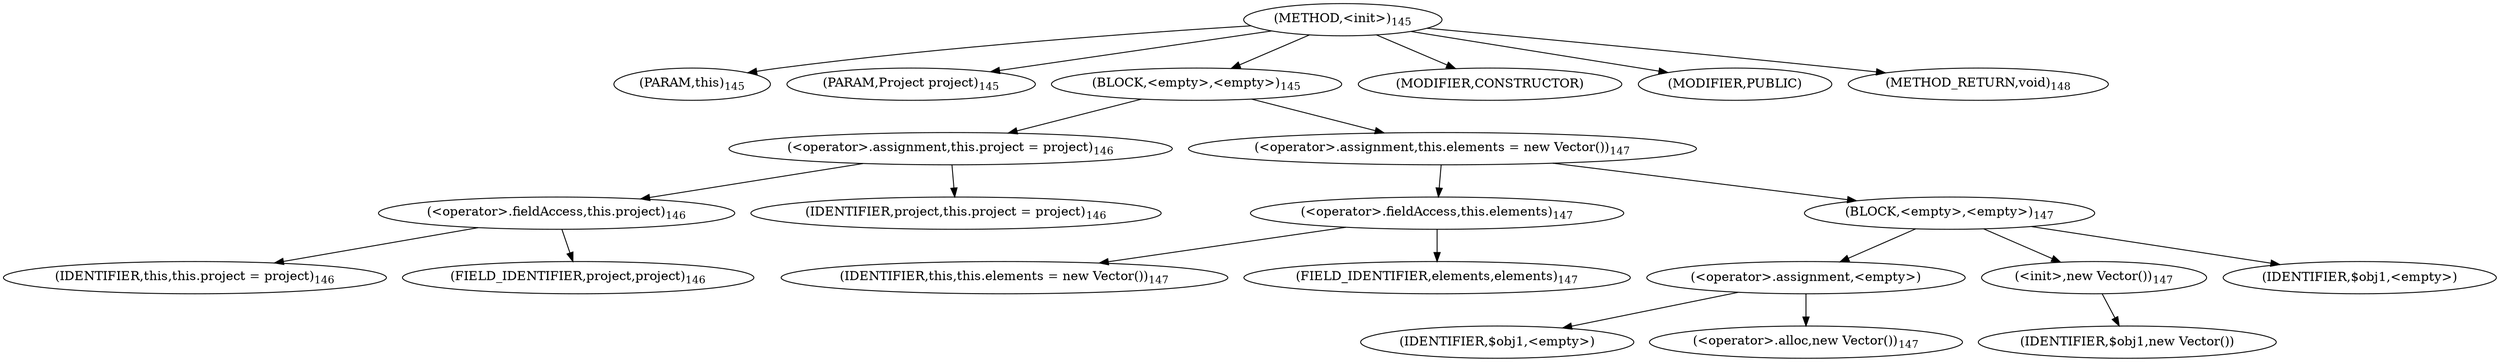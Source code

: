 digraph "&lt;init&gt;" {  
"204" [label = <(METHOD,&lt;init&gt;)<SUB>145</SUB>> ]
"25" [label = <(PARAM,this)<SUB>145</SUB>> ]
"205" [label = <(PARAM,Project project)<SUB>145</SUB>> ]
"206" [label = <(BLOCK,&lt;empty&gt;,&lt;empty&gt;)<SUB>145</SUB>> ]
"207" [label = <(&lt;operator&gt;.assignment,this.project = project)<SUB>146</SUB>> ]
"208" [label = <(&lt;operator&gt;.fieldAccess,this.project)<SUB>146</SUB>> ]
"24" [label = <(IDENTIFIER,this,this.project = project)<SUB>146</SUB>> ]
"209" [label = <(FIELD_IDENTIFIER,project,project)<SUB>146</SUB>> ]
"210" [label = <(IDENTIFIER,project,this.project = project)<SUB>146</SUB>> ]
"211" [label = <(&lt;operator&gt;.assignment,this.elements = new Vector())<SUB>147</SUB>> ]
"212" [label = <(&lt;operator&gt;.fieldAccess,this.elements)<SUB>147</SUB>> ]
"213" [label = <(IDENTIFIER,this,this.elements = new Vector())<SUB>147</SUB>> ]
"214" [label = <(FIELD_IDENTIFIER,elements,elements)<SUB>147</SUB>> ]
"215" [label = <(BLOCK,&lt;empty&gt;,&lt;empty&gt;)<SUB>147</SUB>> ]
"216" [label = <(&lt;operator&gt;.assignment,&lt;empty&gt;)> ]
"217" [label = <(IDENTIFIER,$obj1,&lt;empty&gt;)> ]
"218" [label = <(&lt;operator&gt;.alloc,new Vector())<SUB>147</SUB>> ]
"219" [label = <(&lt;init&gt;,new Vector())<SUB>147</SUB>> ]
"220" [label = <(IDENTIFIER,$obj1,new Vector())> ]
"221" [label = <(IDENTIFIER,$obj1,&lt;empty&gt;)> ]
"222" [label = <(MODIFIER,CONSTRUCTOR)> ]
"223" [label = <(MODIFIER,PUBLIC)> ]
"224" [label = <(METHOD_RETURN,void)<SUB>148</SUB>> ]
  "204" -> "25" 
  "204" -> "205" 
  "204" -> "206" 
  "204" -> "222" 
  "204" -> "223" 
  "204" -> "224" 
  "206" -> "207" 
  "206" -> "211" 
  "207" -> "208" 
  "207" -> "210" 
  "208" -> "24" 
  "208" -> "209" 
  "211" -> "212" 
  "211" -> "215" 
  "212" -> "213" 
  "212" -> "214" 
  "215" -> "216" 
  "215" -> "219" 
  "215" -> "221" 
  "216" -> "217" 
  "216" -> "218" 
  "219" -> "220" 
}
